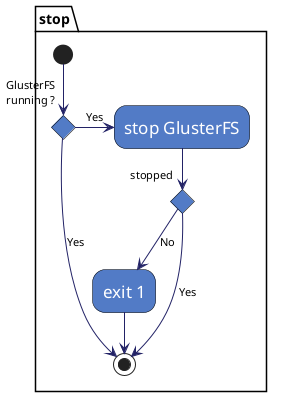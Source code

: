@startuml

skinparam activity {
    FontColor          white
    AttributeFontColor white
    FontSize           17
    AttributeFontSize  15
    AttributeFontname  Droid Sans Mono
    BackgroundColor    #527BC6
    BorderColor        black
    ArrowColor         #222266
}

partition stop {
(*) --> if "GlusterFS\nrunning ?" then
    -right-> [Yes] "stop GlusterFS"
    if "stopped" then
        --> [No] "exit 1"
        --> (*)
    else
        --> [Yes] (*)
    endif
else
    --> [Yes] (*)
endif
}

@enduml